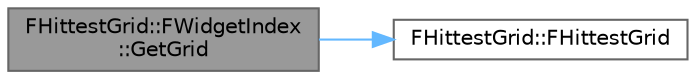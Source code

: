 digraph "FHittestGrid::FWidgetIndex::GetGrid"
{
 // INTERACTIVE_SVG=YES
 // LATEX_PDF_SIZE
  bgcolor="transparent";
  edge [fontname=Helvetica,fontsize=10,labelfontname=Helvetica,labelfontsize=10];
  node [fontname=Helvetica,fontsize=10,shape=box,height=0.2,width=0.4];
  rankdir="LR";
  Node1 [id="Node000001",label="FHittestGrid::FWidgetIndex\l::GetGrid",height=0.2,width=0.4,color="gray40", fillcolor="grey60", style="filled", fontcolor="black",tooltip=" "];
  Node1 -> Node2 [id="edge1_Node000001_Node000002",color="steelblue1",style="solid",tooltip=" "];
  Node2 [id="Node000002",label="FHittestGrid::FHittestGrid",height=0.2,width=0.4,color="grey40", fillcolor="white", style="filled",URL="$dd/d87/classFHittestGrid.html#a239f0dd15a0dfa9047d56d50c56013f5",tooltip=" "];
}
